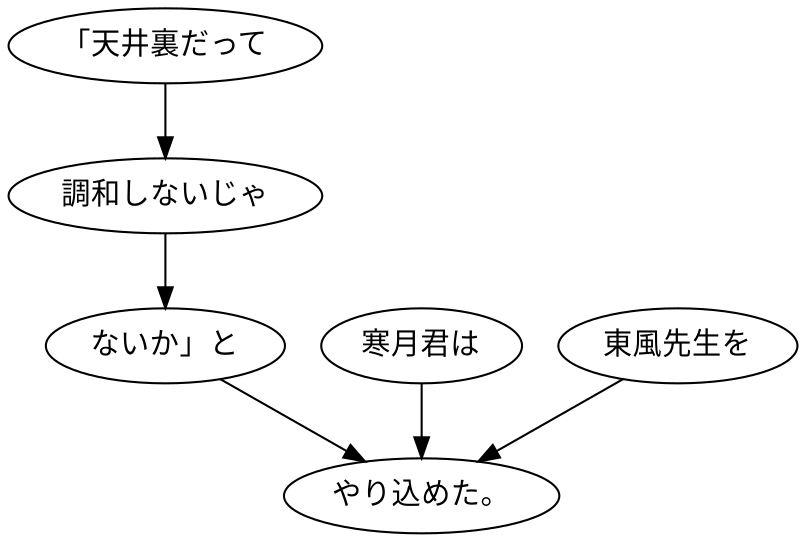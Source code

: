 digraph graph8188 {
	node0 [label="「天井裏だって"];
	node1 [label="調和しないじゃ"];
	node2 [label="ないか」と"];
	node3 [label="寒月君は"];
	node4 [label="東風先生を"];
	node5 [label="やり込めた。"];
	node0 -> node1;
	node1 -> node2;
	node2 -> node5;
	node3 -> node5;
	node4 -> node5;
}
